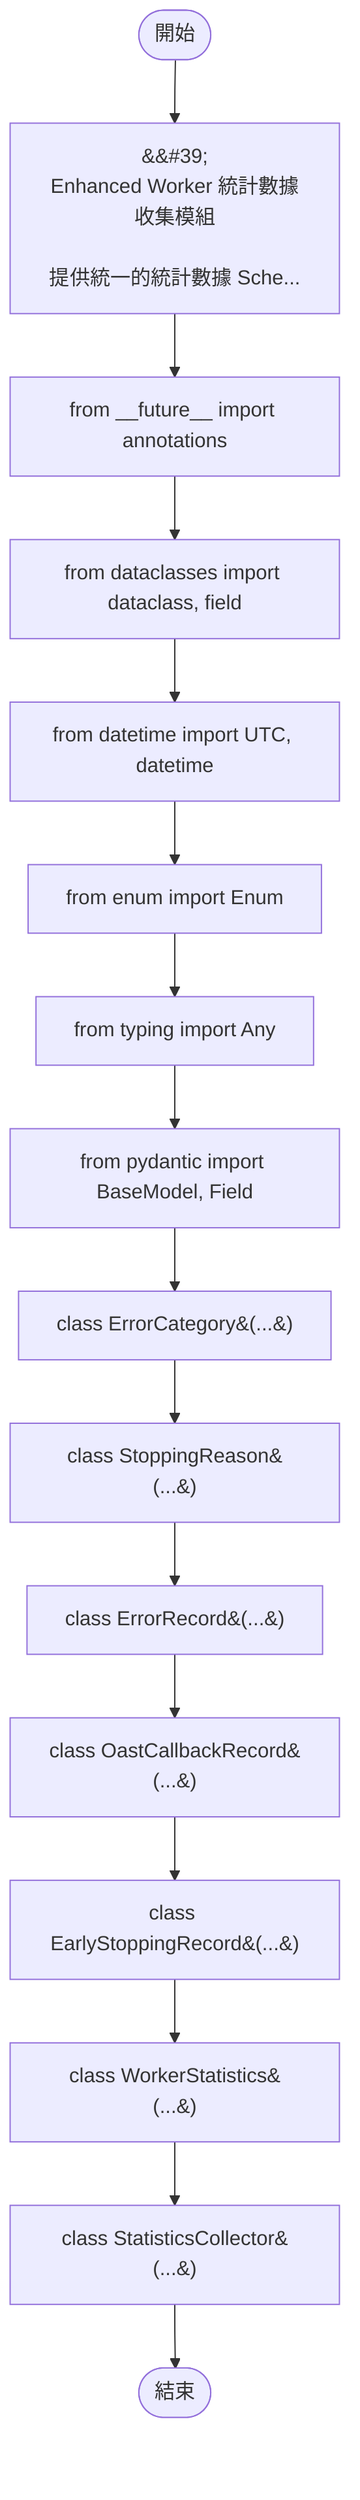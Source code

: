 flowchart TB
    n1([開始])
    n2([結束])
    n3[&amp;&#35;39;\nEnhanced Worker 統計數據收集模組\n\n提供統一的統計數據 Sche...]
    n4[from __future__ import annotations]
    n5[from dataclasses import dataclass, field]
    n6[from datetime import UTC, datetime]
    n7[from enum import Enum]
    n8[from typing import Any]
    n9[from pydantic import BaseModel, Field]
    n10[class ErrorCategory&#40;...&#41;]
    n11[class StoppingReason&#40;...&#41;]
    n12[class ErrorRecord&#40;...&#41;]
    n13[class OastCallbackRecord&#40;...&#41;]
    n14[class EarlyStoppingRecord&#40;...&#41;]
    n15[class WorkerStatistics&#40;...&#41;]
    n16[class StatisticsCollector&#40;...&#41;]
    n1 --> n3
    n3 --> n4
    n4 --> n5
    n5 --> n6
    n6 --> n7
    n7 --> n8
    n8 --> n9
    n9 --> n10
    n10 --> n11
    n11 --> n12
    n12 --> n13
    n13 --> n14
    n14 --> n15
    n15 --> n16
    n16 --> n2
